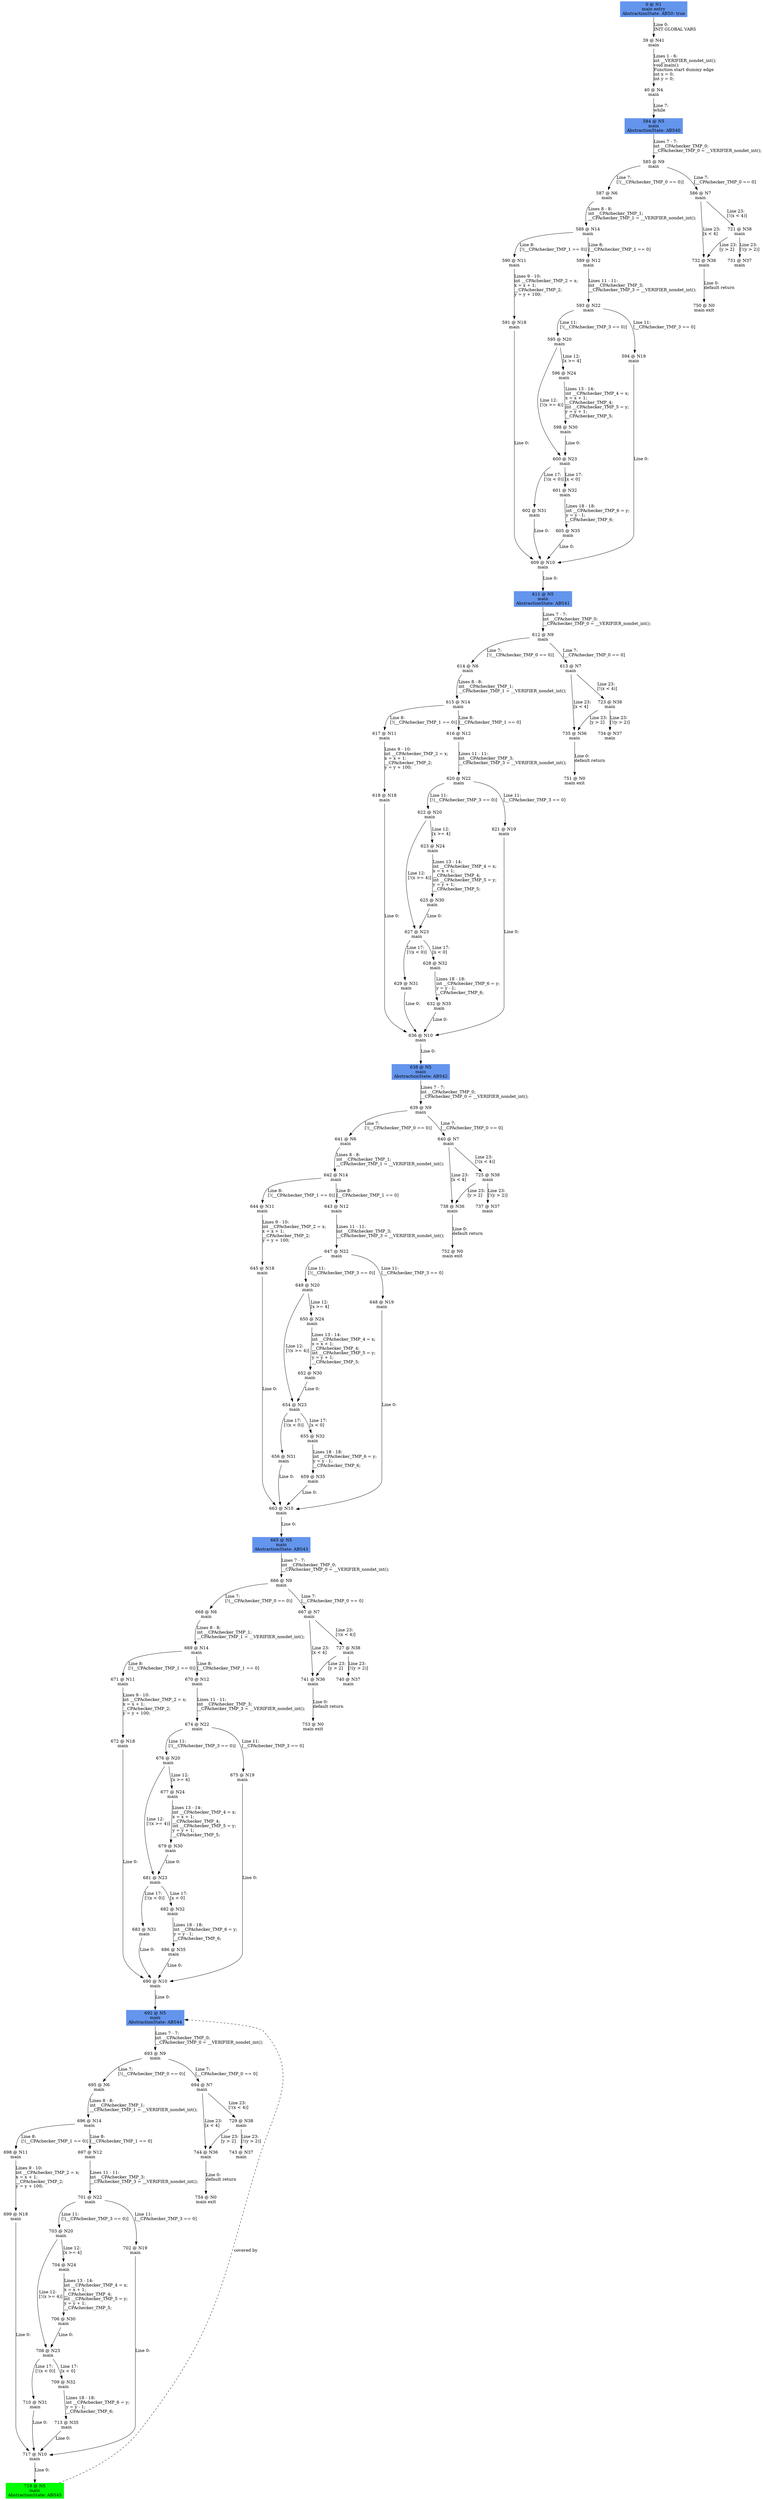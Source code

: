 digraph ARG {
node [style="filled" shape="box" color="white"]
0 [fillcolor="cornflowerblue" label="0 @ N1\nmain entry\nAbstractionState: ABS0: true\n" id="0"]
39 [label="39 @ N41\nmain\n" id="39"]
40 [label="40 @ N4\nmain\n" id="40"]
584 [fillcolor="cornflowerblue" label="584 @ N5\nmain\nAbstractionState: ABS40\n" id="584"]
585 [label="585 @ N9\nmain\n" id="585"]
587 [label="587 @ N6\nmain\n" id="587"]
588 [label="588 @ N14\nmain\n" id="588"]
590 [label="590 @ N11\nmain\n" id="590"]
591 [label="591 @ N18\nmain\n" id="591"]
609 [label="609 @ N10\nmain\n" id="609"]
611 [fillcolor="cornflowerblue" label="611 @ N5\nmain\nAbstractionState: ABS41\n" id="611"]
612 [label="612 @ N9\nmain\n" id="612"]
614 [label="614 @ N6\nmain\n" id="614"]
615 [label="615 @ N14\nmain\n" id="615"]
617 [label="617 @ N11\nmain\n" id="617"]
618 [label="618 @ N18\nmain\n" id="618"]
636 [label="636 @ N10\nmain\n" id="636"]
638 [fillcolor="cornflowerblue" label="638 @ N5\nmain\nAbstractionState: ABS42\n" id="638"]
639 [label="639 @ N9\nmain\n" id="639"]
641 [label="641 @ N6\nmain\n" id="641"]
642 [label="642 @ N14\nmain\n" id="642"]
644 [label="644 @ N11\nmain\n" id="644"]
645 [label="645 @ N18\nmain\n" id="645"]
663 [label="663 @ N10\nmain\n" id="663"]
665 [fillcolor="cornflowerblue" label="665 @ N5\nmain\nAbstractionState: ABS43\n" id="665"]
666 [label="666 @ N9\nmain\n" id="666"]
668 [label="668 @ N6\nmain\n" id="668"]
669 [label="669 @ N14\nmain\n" id="669"]
671 [label="671 @ N11\nmain\n" id="671"]
672 [label="672 @ N18\nmain\n" id="672"]
690 [label="690 @ N10\nmain\n" id="690"]
692 [fillcolor="cornflowerblue" label="692 @ N5\nmain\nAbstractionState: ABS44\n" id="692"]
693 [label="693 @ N9\nmain\n" id="693"]
695 [label="695 @ N6\nmain\n" id="695"]
696 [label="696 @ N14\nmain\n" id="696"]
698 [label="698 @ N11\nmain\n" id="698"]
699 [label="699 @ N18\nmain\n" id="699"]
717 [label="717 @ N10\nmain\n" id="717"]
719 [fillcolor="green" label="719 @ N5\nmain\nAbstractionState: ABS45\n" id="719"]
697 [label="697 @ N12\nmain\n" id="697"]
701 [label="701 @ N22\nmain\n" id="701"]
703 [label="703 @ N20\nmain\n" id="703"]
708 [label="708 @ N23\nmain\n" id="708"]
710 [label="710 @ N31\nmain\n" id="710"]
709 [label="709 @ N32\nmain\n" id="709"]
713 [label="713 @ N35\nmain\n" id="713"]
704 [label="704 @ N24\nmain\n" id="704"]
706 [label="706 @ N30\nmain\n" id="706"]
702 [label="702 @ N19\nmain\n" id="702"]
694 [label="694 @ N7\nmain\n" id="694"]
744 [label="744 @ N36\nmain\n" id="744"]
754 [label="754 @ N0\nmain exit\n" id="754"]
729 [label="729 @ N38\nmain\n" id="729"]
743 [label="743 @ N37\nmain\n" id="743"]
670 [label="670 @ N12\nmain\n" id="670"]
674 [label="674 @ N22\nmain\n" id="674"]
676 [label="676 @ N20\nmain\n" id="676"]
681 [label="681 @ N23\nmain\n" id="681"]
683 [label="683 @ N31\nmain\n" id="683"]
682 [label="682 @ N32\nmain\n" id="682"]
686 [label="686 @ N35\nmain\n" id="686"]
677 [label="677 @ N24\nmain\n" id="677"]
679 [label="679 @ N30\nmain\n" id="679"]
675 [label="675 @ N19\nmain\n" id="675"]
667 [label="667 @ N7\nmain\n" id="667"]
741 [label="741 @ N36\nmain\n" id="741"]
753 [label="753 @ N0\nmain exit\n" id="753"]
727 [label="727 @ N38\nmain\n" id="727"]
740 [label="740 @ N37\nmain\n" id="740"]
643 [label="643 @ N12\nmain\n" id="643"]
647 [label="647 @ N22\nmain\n" id="647"]
649 [label="649 @ N20\nmain\n" id="649"]
654 [label="654 @ N23\nmain\n" id="654"]
656 [label="656 @ N31\nmain\n" id="656"]
655 [label="655 @ N32\nmain\n" id="655"]
659 [label="659 @ N35\nmain\n" id="659"]
650 [label="650 @ N24\nmain\n" id="650"]
652 [label="652 @ N30\nmain\n" id="652"]
648 [label="648 @ N19\nmain\n" id="648"]
640 [label="640 @ N7\nmain\n" id="640"]
738 [label="738 @ N36\nmain\n" id="738"]
752 [label="752 @ N0\nmain exit\n" id="752"]
725 [label="725 @ N38\nmain\n" id="725"]
737 [label="737 @ N37\nmain\n" id="737"]
616 [label="616 @ N12\nmain\n" id="616"]
620 [label="620 @ N22\nmain\n" id="620"]
622 [label="622 @ N20\nmain\n" id="622"]
627 [label="627 @ N23\nmain\n" id="627"]
629 [label="629 @ N31\nmain\n" id="629"]
628 [label="628 @ N32\nmain\n" id="628"]
632 [label="632 @ N35\nmain\n" id="632"]
623 [label="623 @ N24\nmain\n" id="623"]
625 [label="625 @ N30\nmain\n" id="625"]
621 [label="621 @ N19\nmain\n" id="621"]
613 [label="613 @ N7\nmain\n" id="613"]
735 [label="735 @ N36\nmain\n" id="735"]
751 [label="751 @ N0\nmain exit\n" id="751"]
723 [label="723 @ N38\nmain\n" id="723"]
734 [label="734 @ N37\nmain\n" id="734"]
589 [label="589 @ N12\nmain\n" id="589"]
593 [label="593 @ N22\nmain\n" id="593"]
595 [label="595 @ N20\nmain\n" id="595"]
600 [label="600 @ N23\nmain\n" id="600"]
602 [label="602 @ N31\nmain\n" id="602"]
601 [label="601 @ N32\nmain\n" id="601"]
605 [label="605 @ N35\nmain\n" id="605"]
596 [label="596 @ N24\nmain\n" id="596"]
598 [label="598 @ N30\nmain\n" id="598"]
594 [label="594 @ N19\nmain\n" id="594"]
586 [label="586 @ N7\nmain\n" id="586"]
732 [label="732 @ N36\nmain\n" id="732"]
750 [label="750 @ N0\nmain exit\n" id="750"]
721 [label="721 @ N38\nmain\n" id="721"]
731 [label="731 @ N37\nmain\n" id="731"]
0 -> 39 [label="Line 0: \lINIT GLOBAL VARS\l" id="0 -> 39"]
39 -> 40 [label="Lines 1 - 6: \lint __VERIFIER_nondet_int();\lvoid main();\lFunction start dummy edge\lint x = 0;\lint y = 0;\l" id="39 -> 40"]
40 -> 584 [label="Line 7: \lwhile\l" id="40 -> 584"]
584 -> 585 [label="Lines 7 - 7: \lint __CPAchecker_TMP_0;\l__CPAchecker_TMP_0 = __VERIFIER_nondet_int();\l" id="584 -> 585"]
585 -> 586 [label="Line 7: \l[__CPAchecker_TMP_0 == 0]\l" id="585 -> 586"]
585 -> 587 [label="Line 7: \l[!(__CPAchecker_TMP_0 == 0)]\l" id="585 -> 587"]
587 -> 588 [label="Lines 8 - 8: \lint __CPAchecker_TMP_1;\l__CPAchecker_TMP_1 = __VERIFIER_nondet_int();\l" id="587 -> 588"]
588 -> 589 [label="Line 8: \l[__CPAchecker_TMP_1 == 0]\l" id="588 -> 589"]
588 -> 590 [label="Line 8: \l[!(__CPAchecker_TMP_1 == 0)]\l" id="588 -> 590"]
590 -> 591 [label="Lines 9 - 10: \lint __CPAchecker_TMP_2 = x;\lx = x + 1;\l__CPAchecker_TMP_2;\ly = y + 100;\l" id="590 -> 591"]
591 -> 609 [label="Line 0: \l\l" id="591 -> 609"]
609 -> 611 [label="Line 0: \l\l" id="609 -> 611"]
611 -> 612 [label="Lines 7 - 7: \lint __CPAchecker_TMP_0;\l__CPAchecker_TMP_0 = __VERIFIER_nondet_int();\l" id="611 -> 612"]
612 -> 613 [label="Line 7: \l[__CPAchecker_TMP_0 == 0]\l" id="612 -> 613"]
612 -> 614 [label="Line 7: \l[!(__CPAchecker_TMP_0 == 0)]\l" id="612 -> 614"]
614 -> 615 [label="Lines 8 - 8: \lint __CPAchecker_TMP_1;\l__CPAchecker_TMP_1 = __VERIFIER_nondet_int();\l" id="614 -> 615"]
615 -> 616 [label="Line 8: \l[__CPAchecker_TMP_1 == 0]\l" id="615 -> 616"]
615 -> 617 [label="Line 8: \l[!(__CPAchecker_TMP_1 == 0)]\l" id="615 -> 617"]
617 -> 618 [label="Lines 9 - 10: \lint __CPAchecker_TMP_2 = x;\lx = x + 1;\l__CPAchecker_TMP_2;\ly = y + 100;\l" id="617 -> 618"]
618 -> 636 [label="Line 0: \l\l" id="618 -> 636"]
636 -> 638 [label="Line 0: \l\l" id="636 -> 638"]
638 -> 639 [label="Lines 7 - 7: \lint __CPAchecker_TMP_0;\l__CPAchecker_TMP_0 = __VERIFIER_nondet_int();\l" id="638 -> 639"]
639 -> 640 [label="Line 7: \l[__CPAchecker_TMP_0 == 0]\l" id="639 -> 640"]
639 -> 641 [label="Line 7: \l[!(__CPAchecker_TMP_0 == 0)]\l" id="639 -> 641"]
641 -> 642 [label="Lines 8 - 8: \lint __CPAchecker_TMP_1;\l__CPAchecker_TMP_1 = __VERIFIER_nondet_int();\l" id="641 -> 642"]
642 -> 643 [label="Line 8: \l[__CPAchecker_TMP_1 == 0]\l" id="642 -> 643"]
642 -> 644 [label="Line 8: \l[!(__CPAchecker_TMP_1 == 0)]\l" id="642 -> 644"]
644 -> 645 [label="Lines 9 - 10: \lint __CPAchecker_TMP_2 = x;\lx = x + 1;\l__CPAchecker_TMP_2;\ly = y + 100;\l" id="644 -> 645"]
645 -> 663 [label="Line 0: \l\l" id="645 -> 663"]
663 -> 665 [label="Line 0: \l\l" id="663 -> 665"]
665 -> 666 [label="Lines 7 - 7: \lint __CPAchecker_TMP_0;\l__CPAchecker_TMP_0 = __VERIFIER_nondet_int();\l" id="665 -> 666"]
666 -> 667 [label="Line 7: \l[__CPAchecker_TMP_0 == 0]\l" id="666 -> 667"]
666 -> 668 [label="Line 7: \l[!(__CPAchecker_TMP_0 == 0)]\l" id="666 -> 668"]
668 -> 669 [label="Lines 8 - 8: \lint __CPAchecker_TMP_1;\l__CPAchecker_TMP_1 = __VERIFIER_nondet_int();\l" id="668 -> 669"]
669 -> 670 [label="Line 8: \l[__CPAchecker_TMP_1 == 0]\l" id="669 -> 670"]
669 -> 671 [label="Line 8: \l[!(__CPAchecker_TMP_1 == 0)]\l" id="669 -> 671"]
671 -> 672 [label="Lines 9 - 10: \lint __CPAchecker_TMP_2 = x;\lx = x + 1;\l__CPAchecker_TMP_2;\ly = y + 100;\l" id="671 -> 672"]
672 -> 690 [label="Line 0: \l\l" id="672 -> 690"]
690 -> 692 [label="Line 0: \l\l" id="690 -> 692"]
719 -> 692 [style="dashed" weight="0" label="covered by"]
692 -> 693 [label="Lines 7 - 7: \lint __CPAchecker_TMP_0;\l__CPAchecker_TMP_0 = __VERIFIER_nondet_int();\l" id="692 -> 693"]
693 -> 694 [label="Line 7: \l[__CPAchecker_TMP_0 == 0]\l" id="693 -> 694"]
693 -> 695 [label="Line 7: \l[!(__CPAchecker_TMP_0 == 0)]\l" id="693 -> 695"]
695 -> 696 [label="Lines 8 - 8: \lint __CPAchecker_TMP_1;\l__CPAchecker_TMP_1 = __VERIFIER_nondet_int();\l" id="695 -> 696"]
696 -> 697 [label="Line 8: \l[__CPAchecker_TMP_1 == 0]\l" id="696 -> 697"]
696 -> 698 [label="Line 8: \l[!(__CPAchecker_TMP_1 == 0)]\l" id="696 -> 698"]
698 -> 699 [label="Lines 9 - 10: \lint __CPAchecker_TMP_2 = x;\lx = x + 1;\l__CPAchecker_TMP_2;\ly = y + 100;\l" id="698 -> 699"]
699 -> 717 [label="Line 0: \l\l" id="699 -> 717"]
717 -> 719 [label="Line 0: \l\l" id="717 -> 719"]
697 -> 701 [label="Lines 11 - 11: \lint __CPAchecker_TMP_3;\l__CPAchecker_TMP_3 = __VERIFIER_nondet_int();\l" id="697 -> 701"]
701 -> 702 [label="Line 11: \l[__CPAchecker_TMP_3 == 0]\l" id="701 -> 702"]
701 -> 703 [label="Line 11: \l[!(__CPAchecker_TMP_3 == 0)]\l" id="701 -> 703"]
703 -> 704 [label="Line 12: \l[x >= 4]\l" id="703 -> 704"]
703 -> 708 [label="Line 12: \l[!(x >= 4)]\l" id="703 -> 708"]
708 -> 709 [label="Line 17: \l[x < 0]\l" id="708 -> 709"]
708 -> 710 [label="Line 17: \l[!(x < 0)]\l" id="708 -> 710"]
710 -> 717 [label="Line 0: \l\l" id="710 -> 717"]
709 -> 713 [label="Lines 18 - 18: \lint __CPAchecker_TMP_6 = y;\ly = y - 1;\l__CPAchecker_TMP_6;\l" id="709 -> 713"]
713 -> 717 [label="Line 0: \l\l" id="713 -> 717"]
704 -> 706 [label="Lines 13 - 14: \lint __CPAchecker_TMP_4 = x;\lx = x + 1;\l__CPAchecker_TMP_4;\lint __CPAchecker_TMP_5 = y;\ly = y + 1;\l__CPAchecker_TMP_5;\l" id="704 -> 706"]
706 -> 708 [label="Line 0: \l\l" id="706 -> 708"]
702 -> 717 [label="Line 0: \l\l" id="702 -> 717"]
694 -> 729 [label="Line 23: \l[!(x < 4)]\l" id="694 -> 729"]
694 -> 744 [label="Line 23: \l[x < 4]\l" id="694 -> 744"]
744 -> 754 [label="Line 0: \ldefault return\l" id="744 -> 754"]
729 -> 743 [label="Line 23: \l[!(y > 2)]\l" id="729 -> 743"]
729 -> 744 [label="Line 23: \l[y > 2]\l" id="729 -> 744"]
670 -> 674 [label="Lines 11 - 11: \lint __CPAchecker_TMP_3;\l__CPAchecker_TMP_3 = __VERIFIER_nondet_int();\l" id="670 -> 674"]
674 -> 675 [label="Line 11: \l[__CPAchecker_TMP_3 == 0]\l" id="674 -> 675"]
674 -> 676 [label="Line 11: \l[!(__CPAchecker_TMP_3 == 0)]\l" id="674 -> 676"]
676 -> 677 [label="Line 12: \l[x >= 4]\l" id="676 -> 677"]
676 -> 681 [label="Line 12: \l[!(x >= 4)]\l" id="676 -> 681"]
681 -> 682 [label="Line 17: \l[x < 0]\l" id="681 -> 682"]
681 -> 683 [label="Line 17: \l[!(x < 0)]\l" id="681 -> 683"]
683 -> 690 [label="Line 0: \l\l" id="683 -> 690"]
682 -> 686 [label="Lines 18 - 18: \lint __CPAchecker_TMP_6 = y;\ly = y - 1;\l__CPAchecker_TMP_6;\l" id="682 -> 686"]
686 -> 690 [label="Line 0: \l\l" id="686 -> 690"]
677 -> 679 [label="Lines 13 - 14: \lint __CPAchecker_TMP_4 = x;\lx = x + 1;\l__CPAchecker_TMP_4;\lint __CPAchecker_TMP_5 = y;\ly = y + 1;\l__CPAchecker_TMP_5;\l" id="677 -> 679"]
679 -> 681 [label="Line 0: \l\l" id="679 -> 681"]
675 -> 690 [label="Line 0: \l\l" id="675 -> 690"]
667 -> 727 [label="Line 23: \l[!(x < 4)]\l" id="667 -> 727"]
667 -> 741 [label="Line 23: \l[x < 4]\l" id="667 -> 741"]
741 -> 753 [label="Line 0: \ldefault return\l" id="741 -> 753"]
727 -> 740 [label="Line 23: \l[!(y > 2)]\l" id="727 -> 740"]
727 -> 741 [label="Line 23: \l[y > 2]\l" id="727 -> 741"]
643 -> 647 [label="Lines 11 - 11: \lint __CPAchecker_TMP_3;\l__CPAchecker_TMP_3 = __VERIFIER_nondet_int();\l" id="643 -> 647"]
647 -> 648 [label="Line 11: \l[__CPAchecker_TMP_3 == 0]\l" id="647 -> 648"]
647 -> 649 [label="Line 11: \l[!(__CPAchecker_TMP_3 == 0)]\l" id="647 -> 649"]
649 -> 650 [label="Line 12: \l[x >= 4]\l" id="649 -> 650"]
649 -> 654 [label="Line 12: \l[!(x >= 4)]\l" id="649 -> 654"]
654 -> 655 [label="Line 17: \l[x < 0]\l" id="654 -> 655"]
654 -> 656 [label="Line 17: \l[!(x < 0)]\l" id="654 -> 656"]
656 -> 663 [label="Line 0: \l\l" id="656 -> 663"]
655 -> 659 [label="Lines 18 - 18: \lint __CPAchecker_TMP_6 = y;\ly = y - 1;\l__CPAchecker_TMP_6;\l" id="655 -> 659"]
659 -> 663 [label="Line 0: \l\l" id="659 -> 663"]
650 -> 652 [label="Lines 13 - 14: \lint __CPAchecker_TMP_4 = x;\lx = x + 1;\l__CPAchecker_TMP_4;\lint __CPAchecker_TMP_5 = y;\ly = y + 1;\l__CPAchecker_TMP_5;\l" id="650 -> 652"]
652 -> 654 [label="Line 0: \l\l" id="652 -> 654"]
648 -> 663 [label="Line 0: \l\l" id="648 -> 663"]
640 -> 725 [label="Line 23: \l[!(x < 4)]\l" id="640 -> 725"]
640 -> 738 [label="Line 23: \l[x < 4]\l" id="640 -> 738"]
738 -> 752 [label="Line 0: \ldefault return\l" id="738 -> 752"]
725 -> 737 [label="Line 23: \l[!(y > 2)]\l" id="725 -> 737"]
725 -> 738 [label="Line 23: \l[y > 2]\l" id="725 -> 738"]
616 -> 620 [label="Lines 11 - 11: \lint __CPAchecker_TMP_3;\l__CPAchecker_TMP_3 = __VERIFIER_nondet_int();\l" id="616 -> 620"]
620 -> 621 [label="Line 11: \l[__CPAchecker_TMP_3 == 0]\l" id="620 -> 621"]
620 -> 622 [label="Line 11: \l[!(__CPAchecker_TMP_3 == 0)]\l" id="620 -> 622"]
622 -> 623 [label="Line 12: \l[x >= 4]\l" id="622 -> 623"]
622 -> 627 [label="Line 12: \l[!(x >= 4)]\l" id="622 -> 627"]
627 -> 628 [label="Line 17: \l[x < 0]\l" id="627 -> 628"]
627 -> 629 [label="Line 17: \l[!(x < 0)]\l" id="627 -> 629"]
629 -> 636 [label="Line 0: \l\l" id="629 -> 636"]
628 -> 632 [label="Lines 18 - 18: \lint __CPAchecker_TMP_6 = y;\ly = y - 1;\l__CPAchecker_TMP_6;\l" id="628 -> 632"]
632 -> 636 [label="Line 0: \l\l" id="632 -> 636"]
623 -> 625 [label="Lines 13 - 14: \lint __CPAchecker_TMP_4 = x;\lx = x + 1;\l__CPAchecker_TMP_4;\lint __CPAchecker_TMP_5 = y;\ly = y + 1;\l__CPAchecker_TMP_5;\l" id="623 -> 625"]
625 -> 627 [label="Line 0: \l\l" id="625 -> 627"]
621 -> 636 [label="Line 0: \l\l" id="621 -> 636"]
613 -> 723 [label="Line 23: \l[!(x < 4)]\l" id="613 -> 723"]
613 -> 735 [label="Line 23: \l[x < 4]\l" id="613 -> 735"]
735 -> 751 [label="Line 0: \ldefault return\l" id="735 -> 751"]
723 -> 734 [label="Line 23: \l[!(y > 2)]\l" id="723 -> 734"]
723 -> 735 [label="Line 23: \l[y > 2]\l" id="723 -> 735"]
589 -> 593 [label="Lines 11 - 11: \lint __CPAchecker_TMP_3;\l__CPAchecker_TMP_3 = __VERIFIER_nondet_int();\l" id="589 -> 593"]
593 -> 594 [label="Line 11: \l[__CPAchecker_TMP_3 == 0]\l" id="593 -> 594"]
593 -> 595 [label="Line 11: \l[!(__CPAchecker_TMP_3 == 0)]\l" id="593 -> 595"]
595 -> 596 [label="Line 12: \l[x >= 4]\l" id="595 -> 596"]
595 -> 600 [label="Line 12: \l[!(x >= 4)]\l" id="595 -> 600"]
600 -> 601 [label="Line 17: \l[x < 0]\l" id="600 -> 601"]
600 -> 602 [label="Line 17: \l[!(x < 0)]\l" id="600 -> 602"]
602 -> 609 [label="Line 0: \l\l" id="602 -> 609"]
601 -> 605 [label="Lines 18 - 18: \lint __CPAchecker_TMP_6 = y;\ly = y - 1;\l__CPAchecker_TMP_6;\l" id="601 -> 605"]
605 -> 609 [label="Line 0: \l\l" id="605 -> 609"]
596 -> 598 [label="Lines 13 - 14: \lint __CPAchecker_TMP_4 = x;\lx = x + 1;\l__CPAchecker_TMP_4;\lint __CPAchecker_TMP_5 = y;\ly = y + 1;\l__CPAchecker_TMP_5;\l" id="596 -> 598"]
598 -> 600 [label="Line 0: \l\l" id="598 -> 600"]
594 -> 609 [label="Line 0: \l\l" id="594 -> 609"]
586 -> 721 [label="Line 23: \l[!(x < 4)]\l" id="586 -> 721"]
586 -> 732 [label="Line 23: \l[x < 4]\l" id="586 -> 732"]
732 -> 750 [label="Line 0: \ldefault return\l" id="732 -> 750"]
721 -> 731 [label="Line 23: \l[!(y > 2)]\l" id="721 -> 731"]
721 -> 732 [label="Line 23: \l[y > 2]\l" id="721 -> 732"]
}
